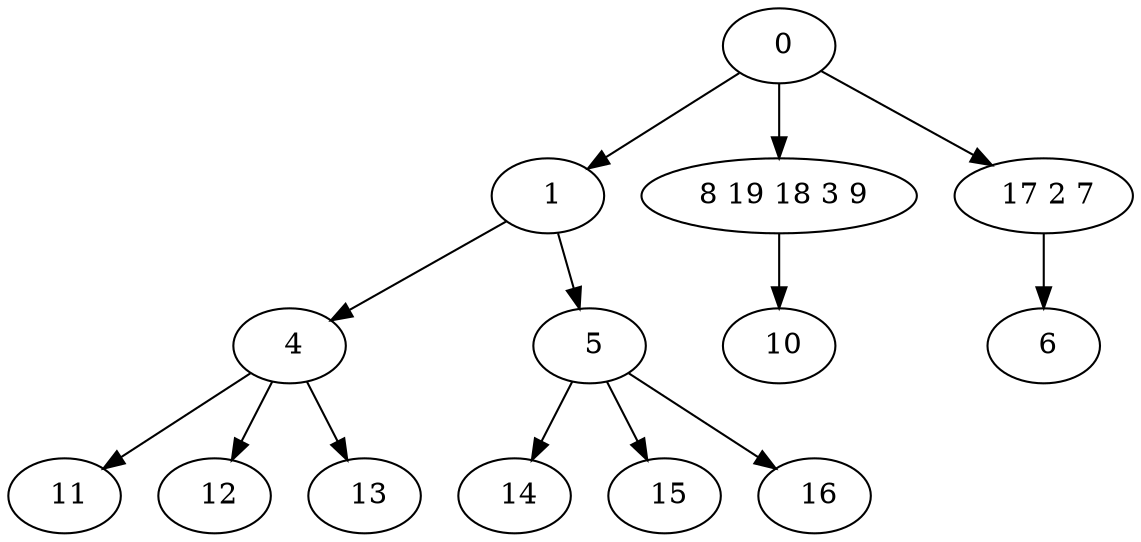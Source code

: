 digraph mytree {
" 0" -> " 1";
" 0" -> " 8 19 18 3 9";
" 0" -> " 17 2 7";
" 1" -> " 4";
" 1" -> " 5";
" 8 19 18 3 9" -> " 10";
" 17 2 7" -> " 6";
" 4" -> " 11";
" 4" -> " 12";
" 4" -> " 13";
" 5" -> " 14";
" 5" -> " 15";
" 5" -> " 16";
" 14";
" 11";
" 12";
" 13";
" 15";
" 16";
" 10";
" 6";
}
